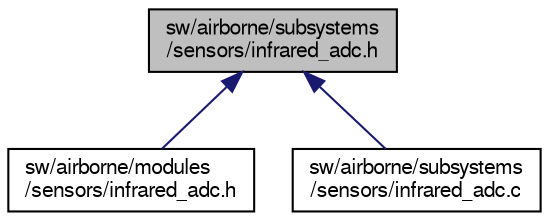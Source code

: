 digraph "sw/airborne/subsystems/sensors/infrared_adc.h"
{
  edge [fontname="FreeSans",fontsize="10",labelfontname="FreeSans",labelfontsize="10"];
  node [fontname="FreeSans",fontsize="10",shape=record];
  Node1 [label="sw/airborne/subsystems\l/sensors/infrared_adc.h",height=0.2,width=0.4,color="black", fillcolor="grey75", style="filled", fontcolor="black"];
  Node1 -> Node2 [dir="back",color="midnightblue",fontsize="10",style="solid",fontname="FreeSans"];
  Node2 [label="sw/airborne/modules\l/sensors/infrared_adc.h",height=0.2,width=0.4,color="black", fillcolor="white", style="filled",URL="$modules_2sensors_2infrared__adc_8h.html"];
  Node1 -> Node3 [dir="back",color="midnightblue",fontsize="10",style="solid",fontname="FreeSans"];
  Node3 [label="sw/airborne/subsystems\l/sensors/infrared_adc.c",height=0.2,width=0.4,color="black", fillcolor="white", style="filled",URL="$infrared__adc_8c.html",tooltip="Regroup all functions link to ADC ir. "];
}
